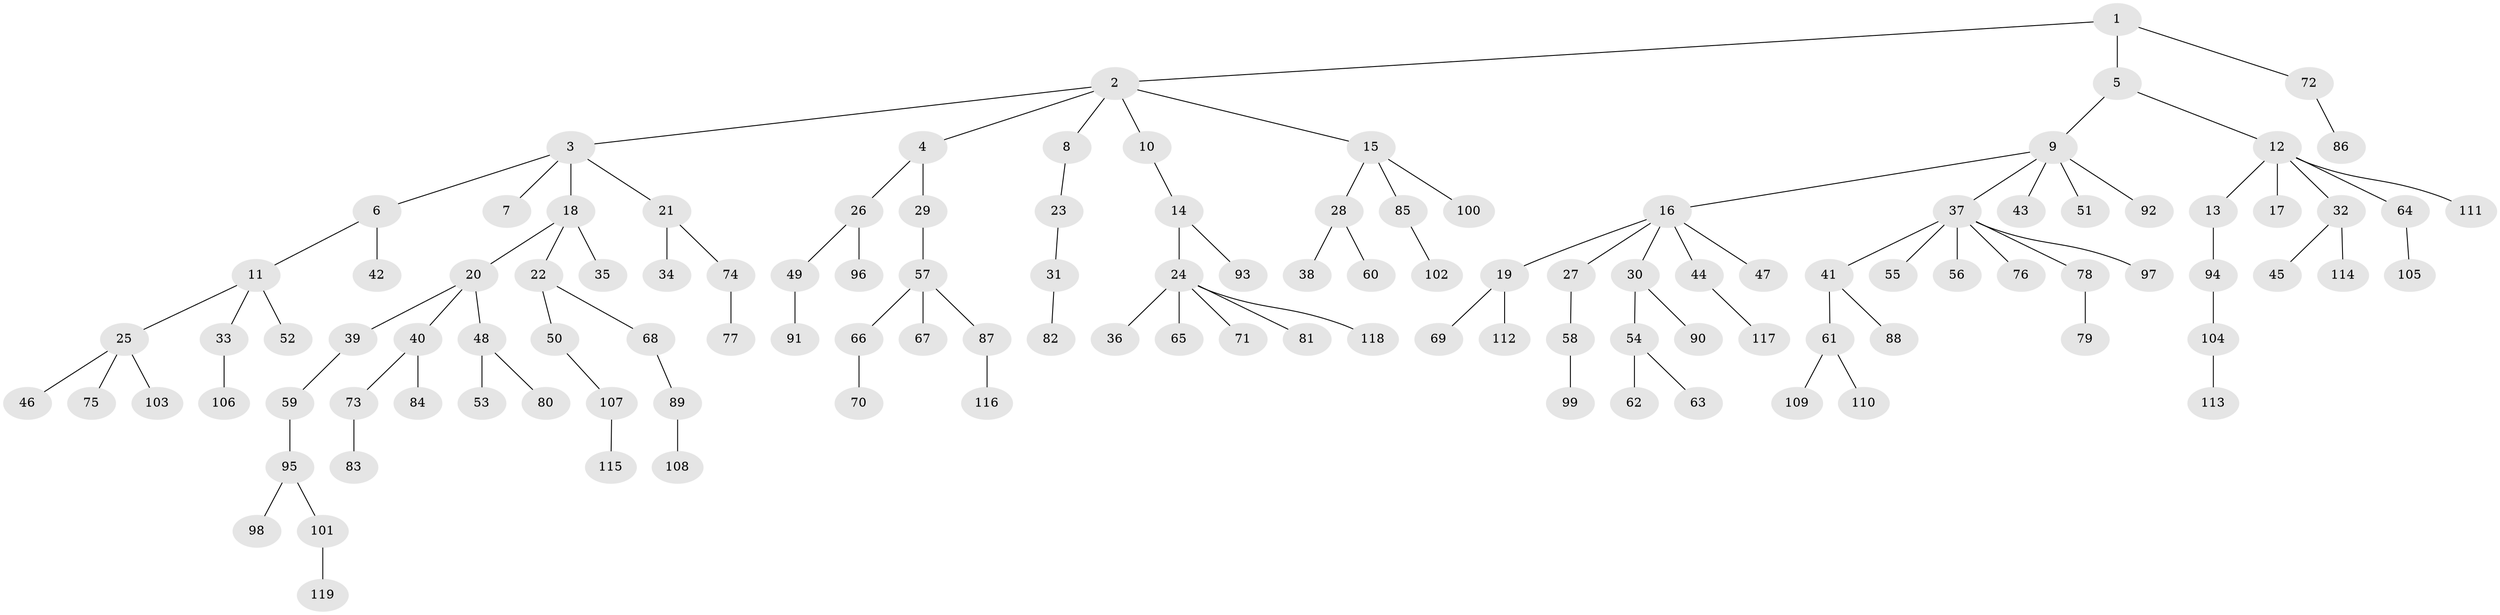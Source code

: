 // coarse degree distribution, {7: 0.024691358024691357, 6: 0.012345679012345678, 3: 0.12345679012345678, 1: 0.5555555555555556, 2: 0.20987654320987653, 5: 0.037037037037037035, 4: 0.024691358024691357, 8: 0.012345679012345678}
// Generated by graph-tools (version 1.1) at 2025/42/03/06/25 10:42:04]
// undirected, 119 vertices, 118 edges
graph export_dot {
graph [start="1"]
  node [color=gray90,style=filled];
  1;
  2;
  3;
  4;
  5;
  6;
  7;
  8;
  9;
  10;
  11;
  12;
  13;
  14;
  15;
  16;
  17;
  18;
  19;
  20;
  21;
  22;
  23;
  24;
  25;
  26;
  27;
  28;
  29;
  30;
  31;
  32;
  33;
  34;
  35;
  36;
  37;
  38;
  39;
  40;
  41;
  42;
  43;
  44;
  45;
  46;
  47;
  48;
  49;
  50;
  51;
  52;
  53;
  54;
  55;
  56;
  57;
  58;
  59;
  60;
  61;
  62;
  63;
  64;
  65;
  66;
  67;
  68;
  69;
  70;
  71;
  72;
  73;
  74;
  75;
  76;
  77;
  78;
  79;
  80;
  81;
  82;
  83;
  84;
  85;
  86;
  87;
  88;
  89;
  90;
  91;
  92;
  93;
  94;
  95;
  96;
  97;
  98;
  99;
  100;
  101;
  102;
  103;
  104;
  105;
  106;
  107;
  108;
  109;
  110;
  111;
  112;
  113;
  114;
  115;
  116;
  117;
  118;
  119;
  1 -- 2;
  1 -- 5;
  1 -- 72;
  2 -- 3;
  2 -- 4;
  2 -- 8;
  2 -- 10;
  2 -- 15;
  3 -- 6;
  3 -- 7;
  3 -- 18;
  3 -- 21;
  4 -- 26;
  4 -- 29;
  5 -- 9;
  5 -- 12;
  6 -- 11;
  6 -- 42;
  8 -- 23;
  9 -- 16;
  9 -- 37;
  9 -- 43;
  9 -- 51;
  9 -- 92;
  10 -- 14;
  11 -- 25;
  11 -- 33;
  11 -- 52;
  12 -- 13;
  12 -- 17;
  12 -- 32;
  12 -- 64;
  12 -- 111;
  13 -- 94;
  14 -- 24;
  14 -- 93;
  15 -- 28;
  15 -- 85;
  15 -- 100;
  16 -- 19;
  16 -- 27;
  16 -- 30;
  16 -- 44;
  16 -- 47;
  18 -- 20;
  18 -- 22;
  18 -- 35;
  19 -- 69;
  19 -- 112;
  20 -- 39;
  20 -- 40;
  20 -- 48;
  21 -- 34;
  21 -- 74;
  22 -- 50;
  22 -- 68;
  23 -- 31;
  24 -- 36;
  24 -- 65;
  24 -- 71;
  24 -- 81;
  24 -- 118;
  25 -- 46;
  25 -- 75;
  25 -- 103;
  26 -- 49;
  26 -- 96;
  27 -- 58;
  28 -- 38;
  28 -- 60;
  29 -- 57;
  30 -- 54;
  30 -- 90;
  31 -- 82;
  32 -- 45;
  32 -- 114;
  33 -- 106;
  37 -- 41;
  37 -- 55;
  37 -- 56;
  37 -- 76;
  37 -- 78;
  37 -- 97;
  39 -- 59;
  40 -- 73;
  40 -- 84;
  41 -- 61;
  41 -- 88;
  44 -- 117;
  48 -- 53;
  48 -- 80;
  49 -- 91;
  50 -- 107;
  54 -- 62;
  54 -- 63;
  57 -- 66;
  57 -- 67;
  57 -- 87;
  58 -- 99;
  59 -- 95;
  61 -- 109;
  61 -- 110;
  64 -- 105;
  66 -- 70;
  68 -- 89;
  72 -- 86;
  73 -- 83;
  74 -- 77;
  78 -- 79;
  85 -- 102;
  87 -- 116;
  89 -- 108;
  94 -- 104;
  95 -- 98;
  95 -- 101;
  101 -- 119;
  104 -- 113;
  107 -- 115;
}
